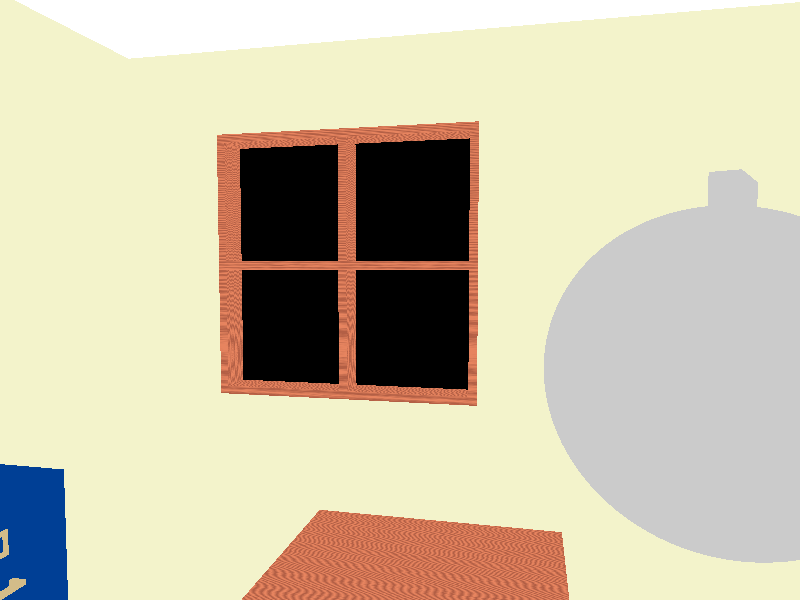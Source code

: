 //--global--------------------------
//--includes------------------------

#include "woods.inc"
#include "metals.inc"

//--declares------------------------

//mode
#declare bEdit = true;
/**********************
 * image:
 * 1 - main design
 * 2 - cabinet
 * 3 - moved cabinet
 * 4 - air duct
 * 5 - open cabinet
 * 6 - other room
 **********************/
#declare img = 6;

//textures
#if (bEdit)
  #declare Wall = pigment {
                    colour rgb <.9,.9,.6>
                  };
  #declare Floor = pigment {
                     colour rgb <1,1,.6>
                   };
  #declare Cabinet = texture {
                       pigment {
                         colour rgb <0,.05,.3>
                       }
                       finish {
                        reflection .09
                       }
                     };
  #declare Fixings = T_Brass_4B;
  #declare Door = T_Wood2;
  #declare Doorknob = T_Brass_5A;
  #declare Duct = texture {
                    pigment {
                      colour rgb <.2,.2,.2>
                    }
                    finish {
                      reflection .1
                    }
                  };
  #declare Desk = T_Wood24;
  #declare Gun = texture {
                   pigment {
                     colour rgb .6
                   }
                   finish {
                     reflection .2
                   }
                 };
#else
  #declare Wall = pigment {
                    colour rgb <1,0,0>
                  };
  #declare Floor = pigment {
                     colour rgb <0,1,0>
                   };
  #declare Cabinet = pigment {
                       colour rgb <0,0,1>
                     };
  #declare Fixings = pigment {
                       colour rgb <1,1,0>
                     };
  #declare Door = pigment {
                    colour rgb <1,0,1>
                  };
  #declare Doorknob = pigment {
                        colour rgb <0,1,1>
                      };
  #declare Duct = pigment {
                    colour rgb <1,.5,0>
                  };
  #declare Desk = pigment {
                    colour rgb <1,0,.5>
                  };
  #declare Gun = pigment {
                   colour rgb <.5,1,0>
                 };
#end

//--objects-------------------------

//walls
box {
  <22,18,20>,
  <-20,-18,22>
  texture {
    Wall
  }
}
difference {
  box {
    <-22,18,-22>,
    <-20,-18,20>
  }
  box {
    <-19,3,0>,
    <-23,7,5>
  }
  texture {
    Wall
  }
}
#if (img=6)
  difference {
    box {
      <22,18,-22>,
      <20,-18,20>
    }
    box {
      <23,13,-2>,
      <19,-3,14>
      texture {
        Wall
      }
    }    
    texture {
      Wall
    }
  }
  box {
    <-22,18,-22>,
    <22,18,20>
    pigment {
      colour rgb <1.2,1.2,1>
    }
  }
//--window
  difference  {
    box {
      <22,13,-2>,
      <20,-3,14>
    }
    #declare Y = 0;
    #declare X = 0;
    #while (Y<2)
      #while (X<2)
        box {
          <23,12.5,6.25>,
          <19,5.25,13.5>
          translate <0,-7.75*Y,-7.75*X>
        }
        #declare X = X + 1;
      #end
      #declare Y = Y + 1;
      #declare X = 0;
    #end
    #declare Y = 0;
    texture {
      Desk
    }
  }
  
//gun
  difference {
    cylinder {
      <-3,3,-10>,
      <4,3,-13>,
      3
      texture {
        Gun
      }
    }
    cylinder { 
      <-10,3,-7>,
      <3,3,-13>,
      2.5
      texture {
        Gun
        finish {
          reflection .1
        }
      }
    }
    translate <0,0,2>
  }
  box {
    <-2,.7,-.25>,
    <0,0,.25>
    texture {
      Gun
    }
    rotate <0,25,0>
    translate <-1.,5.9,-9>
  }
#end
difference {
  box {
    <-22,-18,-22>,
    <22,-20,22>
  }
  box {
    <0,0,0>,
    <7,14.5,6>
    translate <7,-18.1,14>
  }
  texture {
    Floor
  }
}

//door
box {
  <-17,2,19.9>,
  <-6,-18,20.1>
  texture {
    Door
  }
}
lathe {
  cubic_spline 7
  <-1,0>,
  <0,0>,
  <1,.2>,
  <1,.4>,
  <.4,.6>,
  <.4,1>,
  <.4,1.2>
  texture {
    Doorknob
  }
  rotate <90,0,0>
  scale .6
  translate <-7,-8,18.8>
}

//cabinet
union {
  difference {
    box {
      <0,0,0>,
      <7,14.5,6>
    }
    #declare counter = 0;
    #while (counter < 3)
      box {
        <.5,1,-1>,
        <6.5,5,0.05>
        translate <0,4.5*counter,0>
      }
      #declare counter = counter+1;
    #end
    texture {
      Cabinet
    }
  }
  union {
  #declare counter = 0;
    #while (counter < 3)
      union {
        difference {
          box {
            <2.8,3,0.05>,
            <4.2,4,0>
          }
          box {
            <3,3.2,0.1>,
            <4,3.8,-1>
          }
        }
        difference {
          box {
            <2.6,1.8,.2>,
            <4.4,2,-.5>
          }
          box {
            <2.8,1,.2>,
            <4.2,2.2,-.3>
          }
        }
        translate <0,4.5*counter+.2,0>
        #if ((img=5)&(counter=1))
          translate <0,0,-6.05>
        #end
      }
      #declare counter = counter+1;
    #end
    texture {
      Fixings
    }
  }
  #if ((img=3)|(img=5))
    translate <7,-18,14>
  #else
    translate <0,-18,14>
  #end
}
//open drawer
union {
  difference {
    box {
      <.5,1,-6>,
      <6.5,5,0.05>
    }
    box {
      <.6,1.1,-5.9>,
      <6.4,5.1,-0.05>
    }
    texture {
      Cabinet
    }
  }
  translate <0,4.5,0>
  translate <7,-18,14>
  #if (!(img=5))
    no_image
    no_shadow
    no_reflection
  #end
}

//duct
#declare counter = 0;
#while(counter < 30)
  union {
    difference {
      box {
        <-20,3,0>,
        <-26,7,5>
      }
      box {
        <-19,3.1,0.1>,
        <-27,6.9,4.9>
      }
    }
    difference {
      box {
        <-25.9,3,0>,
        <-26,7,5>
      }
      box {
        <-25,3.2,0.2>,
        <-26.1,6.8,4.8>
      }
    }
    texture {
      Duct
    }
    translate <-6*counter,0,0>
  }
  #declare counter = counter+1;
#end

//desk
union {
  //legs
  box {
    <0,-18,0>,
    <1,-8,1>
  }
  box {
    <17,-18,0>,
    <18,-8,1>
  }
  box {
    <0,-18,8>,
    <1,-8,9>
  }
  box {
    <17,-18,8>,
    <18,-8,9>
  }
  //panels
  box {
    <0,-16,0.2>,
    <18,-8,1>
  }
  box {
    <17,-14,9>,
    <17.8,-8,0>
  }
  box {
    <-1.5,-8,-1.5>,
    <19.5,-7.5,10.5>
  }
  texture {
    Desk
  }
  translate <-5,0,-5>  
  #if((img=2)|(img=3)|(img=5))
    no_image
  #end
}
  

//--lights--------------------------

// create a regular point light source
light_source {
  0*x                  // light's position (translated below)
  color rgb <1,1,1>    // light's color
  translate <0,5,0>
}

//--camera--------------------------

// perspective (default) camera
camera {
  #switch(img)
    #case (1) 
      location  <22,22,-26>
      look_at   <0.0, 0, 0.0>
    #break
    #case (2) 
      location  <3,-10,-3>
      look_at   <3,-10,10>
    #break
    #case (3) 
      location  <3,-10,-3>
      look_at   <3,-10,10>
    #break
    #case (4) 
      location  <-14,4,1.5>
      look_at   <-20,5,2.5>
    #break
    #case (5) 
      location  <14,7,5>
      look_at   <8,-10,13> 
    #break
    #case (6) 
      location  <-14,5,-5>
      look_at   <20,3,2.5>
    #break
  #end
  right     x*image_width/image_height
}

